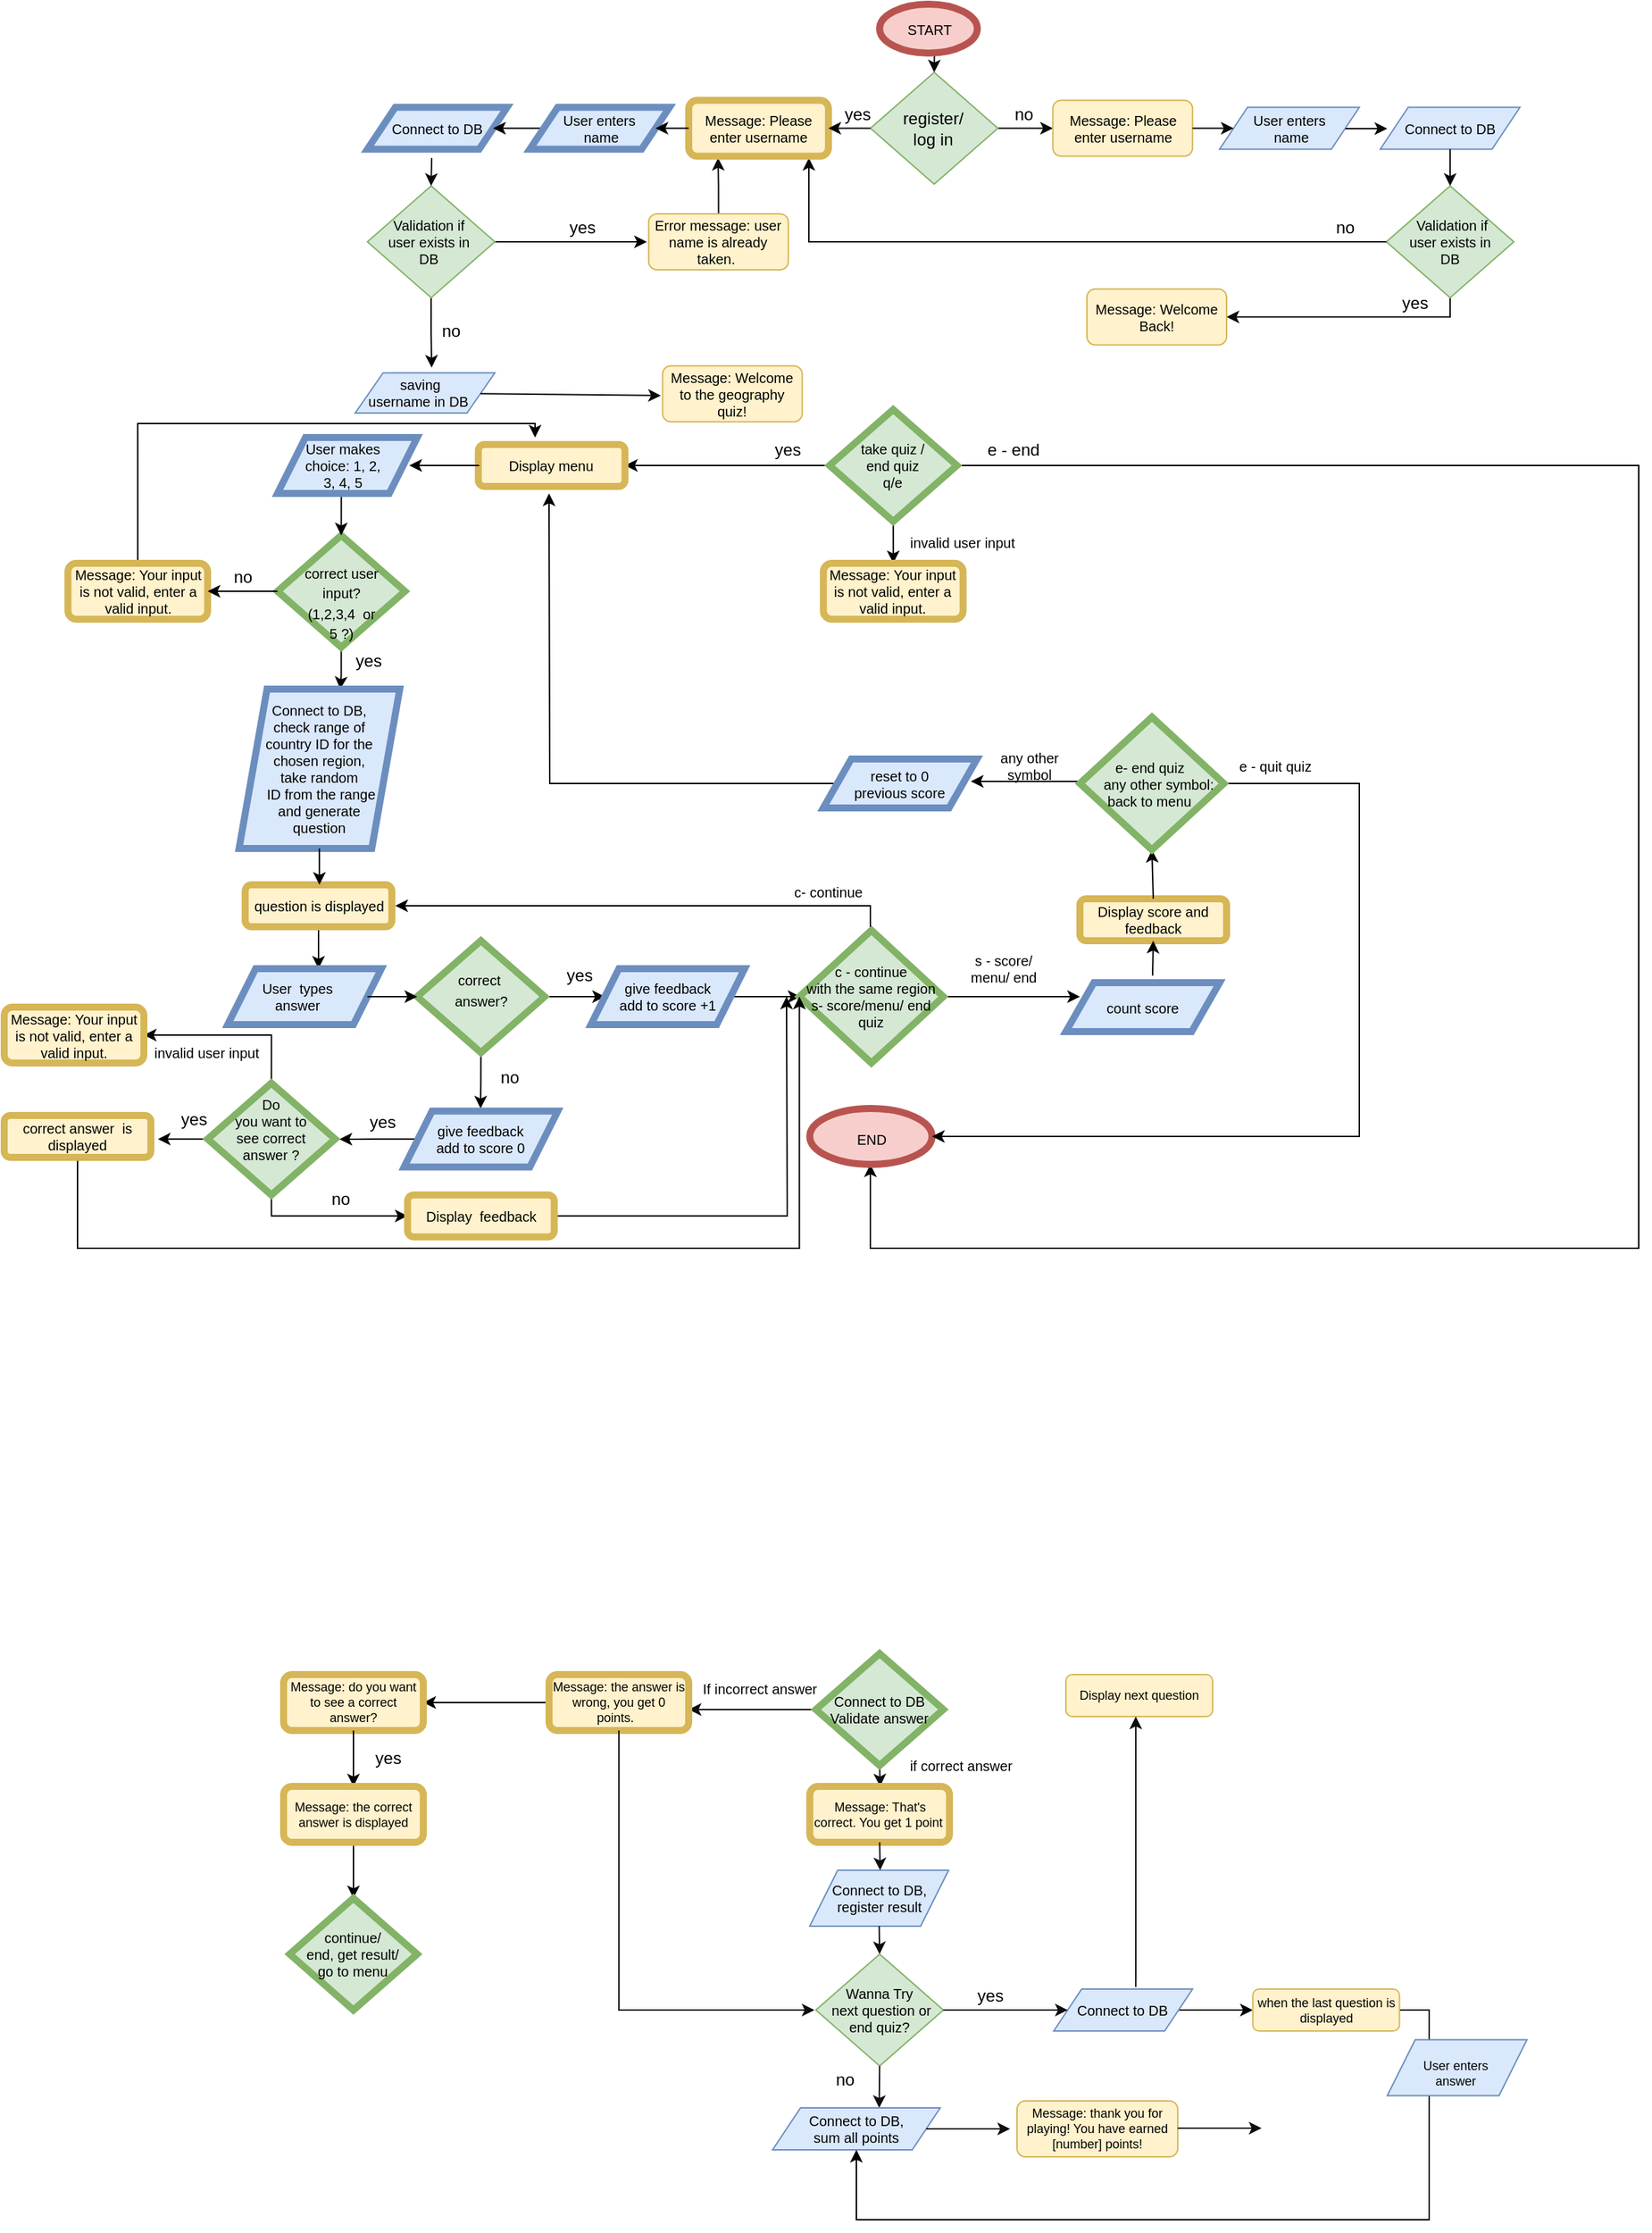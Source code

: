 <mxfile version="20.8.13" type="browser"><diagram id="C5RBs43oDa-KdzZeNtuy" name="Page-1"><mxGraphModel dx="2261" dy="2045" grid="1" gridSize="10" guides="1" tooltips="1" connect="1" arrows="1" fold="1" page="1" pageScale="1" pageWidth="827" pageHeight="1169" math="0" shadow="0"><root><mxCell id="WIyWlLk6GJQsqaUBKTNV-0"/><mxCell id="WIyWlLk6GJQsqaUBKTNV-1" parent="WIyWlLk6GJQsqaUBKTNV-0"/><mxCell id="kd9xveo_OKF-QdGi-Tsf-11" value="yes" style="text;html=1;strokeColor=none;fillColor=none;align=center;verticalAlign=middle;whiteSpace=wrap;rounded=0;" parent="WIyWlLk6GJQsqaUBKTNV-1" vertex="1"><mxGeometry x="236.32" y="-1061.25" width="50" height="20" as="geometry"/></mxCell><mxCell id="kd9xveo_OKF-QdGi-Tsf-14" value="no" style="text;html=1;strokeColor=none;fillColor=none;align=center;verticalAlign=middle;whiteSpace=wrap;rounded=0;" parent="WIyWlLk6GJQsqaUBKTNV-1" vertex="1"><mxGeometry x="355" y="-1061.25" width="50" height="20" as="geometry"/></mxCell><mxCell id="fxoOPURlTpedvGgsESLN-53" style="edgeStyle=orthogonalEdgeStyle;rounded=0;orthogonalLoop=1;jettySize=auto;html=1;exitX=0.5;exitY=1;exitDx=0;exitDy=0;entryX=1;entryY=0.5;entryDx=0;entryDy=0;strokeColor=#0a0a0a;" parent="WIyWlLk6GJQsqaUBKTNV-1" source="kd9xveo_OKF-QdGi-Tsf-29" target="kd9xveo_OKF-QdGi-Tsf-104" edge="1"><mxGeometry relative="1" as="geometry"><Array as="points"><mxPoint x="685" y="-906"/></Array></mxGeometry></mxCell><mxCell id="kd9xveo_OKF-QdGi-Tsf-29" value="" style="rhombus;whiteSpace=wrap;html=1;fontSize=10;fillColor=#d5e8d4;strokeColor=#82b366;" parent="WIyWlLk6GJQsqaUBKTNV-1" vertex="1"><mxGeometry x="639.38" y="-1000" width="91.25" height="80" as="geometry"/></mxCell><mxCell id="fxoOPURlTpedvGgsESLN-57" style="edgeStyle=orthogonalEdgeStyle;rounded=0;orthogonalLoop=1;jettySize=auto;html=1;strokeColor=#0a0a0a;entryX=0.86;entryY=1.031;entryDx=0;entryDy=0;entryPerimeter=0;exitX=0;exitY=0.5;exitDx=0;exitDy=0;" parent="WIyWlLk6GJQsqaUBKTNV-1" source="kd9xveo_OKF-QdGi-Tsf-29" target="fxoOPURlTpedvGgsESLN-6" edge="1"><mxGeometry relative="1" as="geometry"><mxPoint x="240" y="-1020" as="targetPoint"/><mxPoint x="630" y="-960" as="sourcePoint"/></mxGeometry></mxCell><mxCell id="kd9xveo_OKF-QdGi-Tsf-7" value="&amp;nbsp;Validation if user exists in DB" style="text;html=1;strokeColor=none;fillColor=none;align=center;verticalAlign=middle;whiteSpace=wrap;rounded=0;fontSize=10;" parent="WIyWlLk6GJQsqaUBKTNV-1" vertex="1"><mxGeometry x="650" y="-973.75" width="70" height="27.5" as="geometry"/></mxCell><mxCell id="kd9xveo_OKF-QdGi-Tsf-37" value="no" style="text;html=1;strokeColor=none;fillColor=none;align=center;verticalAlign=middle;whiteSpace=wrap;rounded=0;" parent="WIyWlLk6GJQsqaUBKTNV-1" vertex="1"><mxGeometry x="585" y="-980" width="50" height="20" as="geometry"/></mxCell><mxCell id="fxoOPURlTpedvGgsESLN-18" style="edgeStyle=orthogonalEdgeStyle;rounded=0;orthogonalLoop=1;jettySize=auto;html=1;exitX=1;exitY=0.5;exitDx=0;exitDy=0;" parent="WIyWlLk6GJQsqaUBKTNV-1" source="kd9xveo_OKF-QdGi-Tsf-43" edge="1"><mxGeometry relative="1" as="geometry"><mxPoint x="110" y="-960" as="targetPoint"/></mxGeometry></mxCell><mxCell id="fxoOPURlTpedvGgsESLN-25" style="edgeStyle=orthogonalEdgeStyle;rounded=0;orthogonalLoop=1;jettySize=auto;html=1;exitX=0.5;exitY=1;exitDx=0;exitDy=0;" parent="WIyWlLk6GJQsqaUBKTNV-1" source="kd9xveo_OKF-QdGi-Tsf-43" edge="1"><mxGeometry relative="1" as="geometry"><mxPoint x="-44" y="-870" as="targetPoint"/></mxGeometry></mxCell><mxCell id="kd9xveo_OKF-QdGi-Tsf-43" value="" style="rhombus;whiteSpace=wrap;html=1;fontSize=10;fillColor=#d5e8d4;strokeColor=#82b366;" parent="WIyWlLk6GJQsqaUBKTNV-1" vertex="1"><mxGeometry x="-90.01" y="-1000" width="91.25" height="80" as="geometry"/></mxCell><mxCell id="kd9xveo_OKF-QdGi-Tsf-45" value="Validation if user exists in DB" style="text;html=1;strokeColor=none;fillColor=none;align=center;verticalAlign=middle;whiteSpace=wrap;rounded=0;fontSize=10;" parent="WIyWlLk6GJQsqaUBKTNV-1" vertex="1"><mxGeometry x="-80.63" y="-973.75" width="70" height="27.5" as="geometry"/></mxCell><mxCell id="kd9xveo_OKF-QdGi-Tsf-48" value="yes" style="text;html=1;strokeColor=none;fillColor=none;align=center;verticalAlign=middle;whiteSpace=wrap;rounded=0;" parent="WIyWlLk6GJQsqaUBKTNV-1" vertex="1"><mxGeometry x="39.37" y="-980" width="50" height="20" as="geometry"/></mxCell><mxCell id="fxoOPURlTpedvGgsESLN-59" style="edgeStyle=orthogonalEdgeStyle;rounded=0;orthogonalLoop=1;jettySize=auto;html=1;exitX=0.5;exitY=0;exitDx=0;exitDy=0;strokeColor=#0a0a0a;" parent="WIyWlLk6GJQsqaUBKTNV-1" source="kd9xveo_OKF-QdGi-Tsf-49" edge="1"><mxGeometry relative="1" as="geometry"><mxPoint x="161" y="-1020" as="targetPoint"/></mxGeometry></mxCell><mxCell id="kd9xveo_OKF-QdGi-Tsf-49" value="&lt;font style=&quot;font-size: 10px;&quot;&gt;Error message: user name is already taken.&amp;nbsp;&lt;/font&gt;" style="rounded=1;whiteSpace=wrap;html=1;fontSize=9;fillColor=#fff2cc;strokeColor=#d6b656;" parent="WIyWlLk6GJQsqaUBKTNV-1" vertex="1"><mxGeometry x="111.32" y="-980" width="100" height="40" as="geometry"/></mxCell><mxCell id="kd9xveo_OKF-QdGi-Tsf-51" value="no" style="text;html=1;strokeColor=none;fillColor=none;align=center;verticalAlign=middle;whiteSpace=wrap;rounded=0;" parent="WIyWlLk6GJQsqaUBKTNV-1" vertex="1"><mxGeometry x="-55" y="-906.25" width="50" height="20" as="geometry"/></mxCell><mxCell id="kd9xveo_OKF-QdGi-Tsf-54" value="" style="shape=parallelogram;perimeter=parallelogramPerimeter;whiteSpace=wrap;html=1;fixedSize=1;fontSize=10;fillColor=#dae8fc;strokeColor=#6c8ebf;" parent="WIyWlLk6GJQsqaUBKTNV-1" vertex="1"><mxGeometry x="-98.76" y="-866.25" width="100" height="28.75" as="geometry"/></mxCell><mxCell id="kd9xveo_OKF-QdGi-Tsf-55" value="&amp;nbsp;saving &lt;br&gt;username in DB" style="text;html=1;strokeColor=none;fillColor=none;align=center;verticalAlign=middle;whiteSpace=wrap;rounded=0;fontSize=10;" parent="WIyWlLk6GJQsqaUBKTNV-1" vertex="1"><mxGeometry x="-95.63" y="-866.25" width="85" height="27.5" as="geometry"/></mxCell><mxCell id="kd9xveo_OKF-QdGi-Tsf-61" value="" style="endArrow=classic;html=1;rounded=0;fontSize=9;strokeColor=#0a0a0a;" parent="WIyWlLk6GJQsqaUBKTNV-1" source="kd9xveo_OKF-QdGi-Tsf-54" edge="1"><mxGeometry width="50" height="50" relative="1" as="geometry"><mxPoint x="390" y="-660" as="sourcePoint"/><mxPoint x="120" y="-850" as="targetPoint"/></mxGeometry></mxCell><mxCell id="kd9xveo_OKF-QdGi-Tsf-62" value="&lt;font style=&quot;font-size: 10px;&quot;&gt;Message: Welcome to the geography quiz!&lt;/font&gt;" style="rounded=1;whiteSpace=wrap;html=1;fontSize=9;fillColor=#fff2cc;strokeColor=#d6b656;" parent="WIyWlLk6GJQsqaUBKTNV-1" vertex="1"><mxGeometry x="121.25" y="-871.25" width="100" height="40" as="geometry"/></mxCell><mxCell id="8DUjtwTUihUPoWshtQOC-22" style="edgeStyle=orthogonalEdgeStyle;rounded=0;orthogonalLoop=1;jettySize=auto;html=1;exitX=1;exitY=0.5;exitDx=0;exitDy=0;fontSize=10;entryX=0.488;entryY=1;entryDx=0;entryDy=0;entryPerimeter=0;" parent="WIyWlLk6GJQsqaUBKTNV-1" source="kd9xveo_OKF-QdGi-Tsf-66" target="kd9xveo_OKF-QdGi-Tsf-127" edge="1"><mxGeometry relative="1" as="geometry"><mxPoint x="270" y="-290" as="targetPoint"/><Array as="points"><mxPoint x="820" y="-800"/><mxPoint x="820" y="-240"/><mxPoint x="270" y="-240"/></Array></mxGeometry></mxCell><mxCell id="8DUjtwTUihUPoWshtQOC-23" style="edgeStyle=orthogonalEdgeStyle;rounded=0;orthogonalLoop=1;jettySize=auto;html=1;exitX=0;exitY=0.5;exitDx=0;exitDy=0;entryX=1;entryY=0.5;entryDx=0;entryDy=0;fontSize=10;" parent="WIyWlLk6GJQsqaUBKTNV-1" source="kd9xveo_OKF-QdGi-Tsf-66" target="kd9xveo_OKF-QdGi-Tsf-188" edge="1"><mxGeometry relative="1" as="geometry"/></mxCell><mxCell id="8DUjtwTUihUPoWshtQOC-24" style="edgeStyle=orthogonalEdgeStyle;rounded=0;orthogonalLoop=1;jettySize=auto;html=1;exitX=0.5;exitY=1;exitDx=0;exitDy=0;fontSize=10;" parent="WIyWlLk6GJQsqaUBKTNV-1" source="kd9xveo_OKF-QdGi-Tsf-66" target="8DUjtwTUihUPoWshtQOC-18" edge="1"><mxGeometry relative="1" as="geometry"/></mxCell><mxCell id="kd9xveo_OKF-QdGi-Tsf-66" value="" style="rhombus;whiteSpace=wrap;html=1;fontSize=10;fillColor=#d5e8d4;strokeColor=#82b366;strokeWidth=5;" parent="WIyWlLk6GJQsqaUBKTNV-1" vertex="1"><mxGeometry x="240.74" y="-840" width="91.25" height="80" as="geometry"/></mxCell><mxCell id="kd9xveo_OKF-QdGi-Tsf-67" value="&lt;font style=&quot;font-size: 10px;&quot;&gt;take quiz / end quiz&lt;br&gt;q/e&lt;/font&gt;" style="text;html=1;strokeColor=none;fillColor=none;align=center;verticalAlign=middle;whiteSpace=wrap;rounded=0;fontSize=9;" parent="WIyWlLk6GJQsqaUBKTNV-1" vertex="1"><mxGeometry x="256.36" y="-815" width="60" height="30" as="geometry"/></mxCell><mxCell id="8DUjtwTUihUPoWshtQOC-1" style="edgeStyle=orthogonalEdgeStyle;rounded=0;orthogonalLoop=1;jettySize=auto;html=1;exitX=0.5;exitY=0;exitDx=0;exitDy=0;" parent="WIyWlLk6GJQsqaUBKTNV-1" source="kd9xveo_OKF-QdGi-Tsf-91" edge="1"><mxGeometry relative="1" as="geometry"><mxPoint x="30" y="-820" as="targetPoint"/><Array as="points"><mxPoint x="-254" y="-830"/><mxPoint x="30" y="-830"/></Array></mxGeometry></mxCell><mxCell id="kd9xveo_OKF-QdGi-Tsf-91" value="&lt;font style=&quot;font-size: 10px;&quot;&gt;Message: Your input is not valid, enter a valid input.&lt;/font&gt;" style="rounded=1;whiteSpace=wrap;html=1;fontSize=9;fillColor=#fff2cc;strokeColor=#d6b656;strokeWidth=5;" parent="WIyWlLk6GJQsqaUBKTNV-1" vertex="1"><mxGeometry x="-304.37" y="-730" width="100" height="40" as="geometry"/></mxCell><mxCell id="7RByANX2ifSflpTr80m0-23" style="edgeStyle=orthogonalEdgeStyle;rounded=0;orthogonalLoop=1;jettySize=auto;html=1;entryX=0.63;entryY=0;entryDx=0;entryDy=0;entryPerimeter=0;fontSize=10;" parent="WIyWlLk6GJQsqaUBKTNV-1" source="kd9xveo_OKF-QdGi-Tsf-93" target="kd9xveo_OKF-QdGi-Tsf-101" edge="1"><mxGeometry relative="1" as="geometry"/></mxCell><mxCell id="kd9xveo_OKF-QdGi-Tsf-93" value="" style="rhombus;whiteSpace=wrap;html=1;fontSize=10;fillColor=#d5e8d4;strokeColor=#82b366;strokeWidth=5;" parent="WIyWlLk6GJQsqaUBKTNV-1" vertex="1"><mxGeometry x="-154.37" y="-750" width="91.25" height="80" as="geometry"/></mxCell><mxCell id="kd9xveo_OKF-QdGi-Tsf-96" value="&lt;span style=&quot;font-size: 12px;&quot;&gt;e - end&lt;/span&gt;" style="text;html=1;strokeColor=none;fillColor=none;align=center;verticalAlign=middle;whiteSpace=wrap;rounded=0;fontSize=9;" parent="WIyWlLk6GJQsqaUBKTNV-1" vertex="1"><mxGeometry x="343.2" y="-821.25" width="58.68" height="21.25" as="geometry"/></mxCell><mxCell id="kd9xveo_OKF-QdGi-Tsf-104" value="&lt;font style=&quot;font-size: 10px;&quot;&gt;Message: Welcome Back!&lt;/font&gt;" style="rounded=1;whiteSpace=wrap;html=1;fontSize=9;fillColor=#fff2cc;strokeColor=#d6b656;" parent="WIyWlLk6GJQsqaUBKTNV-1" vertex="1"><mxGeometry x="425" y="-926.25" width="100" height="40" as="geometry"/></mxCell><mxCell id="kd9xveo_OKF-QdGi-Tsf-107" value="" style="endArrow=classic;html=1;rounded=0;strokeColor=#0f0f10;fontSize=9;exitX=0.5;exitY=1;exitDx=0;exitDy=0;" parent="WIyWlLk6GJQsqaUBKTNV-1" source="kd9xveo_OKF-QdGi-Tsf-106" edge="1"><mxGeometry width="50" height="50" relative="1" as="geometry"><mxPoint x="280" y="111" as="sourcePoint"/><mxPoint x="277" y="145" as="targetPoint"/></mxGeometry></mxCell><mxCell id="kd9xveo_OKF-QdGi-Tsf-108" value="" style="endArrow=classic;html=1;rounded=0;strokeColor=#0f0f10;fontSize=9;exitX=0;exitY=0.5;exitDx=0;exitDy=0;entryX=1;entryY=0.625;entryDx=0;entryDy=0;entryPerimeter=0;" parent="WIyWlLk6GJQsqaUBKTNV-1" source="kd9xveo_OKF-QdGi-Tsf-106" target="kd9xveo_OKF-QdGi-Tsf-113" edge="1"><mxGeometry width="50" height="50" relative="1" as="geometry"><mxPoint x="410" y="245" as="sourcePoint"/><mxPoint x="140" y="85" as="targetPoint"/></mxGeometry></mxCell><mxCell id="kd9xveo_OKF-QdGi-Tsf-110" value="&lt;font style=&quot;font-size: 10px;&quot;&gt;if correct answer&lt;/font&gt;" style="text;html=1;strokeColor=none;fillColor=none;align=center;verticalAlign=middle;whiteSpace=wrap;rounded=0;fontSize=9;" parent="WIyWlLk6GJQsqaUBKTNV-1" vertex="1"><mxGeometry x="290" y="115" width="90" height="30" as="geometry"/></mxCell><mxCell id="BM1ZRcMKj3QaYpeLw4q7-0" style="edgeStyle=orthogonalEdgeStyle;rounded=0;orthogonalLoop=1;jettySize=auto;html=1;" parent="WIyWlLk6GJQsqaUBKTNV-1" source="kd9xveo_OKF-QdGi-Tsf-113" edge="1"><mxGeometry relative="1" as="geometry"><mxPoint x="-50" y="85" as="targetPoint"/></mxGeometry></mxCell><mxCell id="kd9xveo_OKF-QdGi-Tsf-113" value="Message: the answer is wrong, you get 0 points.&amp;nbsp;&amp;nbsp;" style="rounded=1;whiteSpace=wrap;html=1;fontSize=9;fillColor=#fff2cc;strokeColor=#d6b656;strokeWidth=5;" parent="WIyWlLk6GJQsqaUBKTNV-1" vertex="1"><mxGeometry x="40" y="65" width="100" height="40" as="geometry"/></mxCell><mxCell id="kd9xveo_OKF-QdGi-Tsf-119" value="&lt;font style=&quot;font-size: 10px;&quot;&gt;If incorrect answer&lt;/font&gt;" style="text;html=1;strokeColor=none;fillColor=none;align=center;verticalAlign=middle;whiteSpace=wrap;rounded=0;fontSize=9;" parent="WIyWlLk6GJQsqaUBKTNV-1" vertex="1"><mxGeometry x="146.25" y="60" width="90" height="30" as="geometry"/></mxCell><mxCell id="kd9xveo_OKF-QdGi-Tsf-121" value="Wanna Try&lt;br&gt;&amp;nbsp;next question or end quiz?" style="rhombus;whiteSpace=wrap;html=1;fontSize=10;fillColor=#d5e8d4;strokeColor=#82b366;" parent="WIyWlLk6GJQsqaUBKTNV-1" vertex="1"><mxGeometry x="231.01" y="265" width="91.25" height="80" as="geometry"/></mxCell><mxCell id="kd9xveo_OKF-QdGi-Tsf-122" value="" style="endArrow=classic;html=1;rounded=0;strokeColor=#0f0f10;fontSize=9;exitX=0.5;exitY=1;exitDx=0;exitDy=0;" parent="WIyWlLk6GJQsqaUBKTNV-1" source="kd9xveo_OKF-QdGi-Tsf-113" edge="1"><mxGeometry width="50" height="50" relative="1" as="geometry"><mxPoint x="410" y="35" as="sourcePoint"/><mxPoint x="230" y="305" as="targetPoint"/><Array as="points"><mxPoint x="90" y="305"/></Array></mxGeometry></mxCell><mxCell id="kd9xveo_OKF-QdGi-Tsf-123" value="" style="ellipse;whiteSpace=wrap;html=1;fillColor=#f8cecc;strokeColor=#b85450;strokeWidth=5;" parent="WIyWlLk6GJQsqaUBKTNV-1" vertex="1"><mxGeometry x="226.63" y="-340" width="87.5" height="40" as="geometry"/></mxCell><mxCell id="kd9xveo_OKF-QdGi-Tsf-127" value="END" style="text;html=1;strokeColor=none;fillColor=none;align=center;verticalAlign=middle;whiteSpace=wrap;rounded=0;fontSize=10;" parent="WIyWlLk6GJQsqaUBKTNV-1" vertex="1"><mxGeometry x="240.74" y="-336.25" width="60" height="36.25" as="geometry"/></mxCell><mxCell id="kd9xveo_OKF-QdGi-Tsf-129" value="&lt;font style=&quot;font-size: 12px;&quot;&gt;yes&lt;/font&gt;" style="text;html=1;strokeColor=none;fillColor=none;align=center;verticalAlign=middle;whiteSpace=wrap;rounded=0;fontSize=9;" parent="WIyWlLk6GJQsqaUBKTNV-1" vertex="1"><mxGeometry x="331.32" y="290" width="50" height="10" as="geometry"/></mxCell><mxCell id="kd9xveo_OKF-QdGi-Tsf-147" value="Message: That's correct. You get 1 point&amp;nbsp;" style="rounded=1;whiteSpace=wrap;html=1;fontSize=9;fillColor=#fff2cc;strokeColor=#d6b656;strokeWidth=5;" parent="WIyWlLk6GJQsqaUBKTNV-1" vertex="1"><mxGeometry x="226.64" y="145" width="100" height="40" as="geometry"/></mxCell><mxCell id="kd9xveo_OKF-QdGi-Tsf-150" value="Connect to DB, register result" style="shape=parallelogram;perimeter=parallelogramPerimeter;whiteSpace=wrap;html=1;fixedSize=1;fontSize=10;fillColor=#dae8fc;strokeColor=#6c8ebf;" parent="WIyWlLk6GJQsqaUBKTNV-1" vertex="1"><mxGeometry x="226.63" y="205" width="99.37" height="40" as="geometry"/></mxCell><mxCell id="kd9xveo_OKF-QdGi-Tsf-106" value="Connect to DB&lt;br&gt;Validate answer" style="rhombus;whiteSpace=wrap;html=1;fontSize=10;fillColor=#d5e8d4;strokeColor=#82b366;strokeWidth=5;" parent="WIyWlLk6GJQsqaUBKTNV-1" vertex="1"><mxGeometry x="231.01" y="50" width="91.25" height="80" as="geometry"/></mxCell><mxCell id="7RByANX2ifSflpTr80m0-60" style="edgeStyle=orthogonalEdgeStyle;rounded=0;orthogonalLoop=1;jettySize=auto;html=1;exitX=0.5;exitY=1;exitDx=0;exitDy=0;entryX=0.5;entryY=0;entryDx=0;entryDy=0;fontSize=10;" parent="WIyWlLk6GJQsqaUBKTNV-1" source="kd9xveo_OKF-QdGi-Tsf-164" target="kd9xveo_OKF-QdGi-Tsf-93" edge="1"><mxGeometry relative="1" as="geometry"/></mxCell><mxCell id="kd9xveo_OKF-QdGi-Tsf-164" value="" style="shape=parallelogram;perimeter=parallelogramPerimeter;whiteSpace=wrap;html=1;fixedSize=1;fontSize=10;fillColor=#dae8fc;strokeColor=#6c8ebf;strokeWidth=5;" parent="WIyWlLk6GJQsqaUBKTNV-1" vertex="1"><mxGeometry x="-154.37" y="-820" width="100" height="40" as="geometry"/></mxCell><mxCell id="kd9xveo_OKF-QdGi-Tsf-165" value="&lt;font style=&quot;font-size: 10px;&quot;&gt;User makes choice: 1, 2, 3, 4, 5&lt;/font&gt;" style="text;html=1;strokeColor=none;fillColor=none;align=center;verticalAlign=middle;whiteSpace=wrap;rounded=0;fontSize=9;" parent="WIyWlLk6GJQsqaUBKTNV-1" vertex="1"><mxGeometry x="-140" y="-815" width="65" height="30" as="geometry"/></mxCell><mxCell id="kd9xveo_OKF-QdGi-Tsf-179" value="" style="endArrow=classic;html=1;rounded=0;strokeColor=#0f0f10;fontSize=9;exitX=0.5;exitY=1;exitDx=0;exitDy=0;" parent="WIyWlLk6GJQsqaUBKTNV-1" source="kd9xveo_OKF-QdGi-Tsf-147" edge="1"><mxGeometry width="50" height="50" relative="1" as="geometry"><mxPoint x="286.635" y="140" as="sourcePoint"/><mxPoint x="277" y="205" as="targetPoint"/></mxGeometry></mxCell><mxCell id="kd9xveo_OKF-QdGi-Tsf-180" value="" style="endArrow=classic;html=1;rounded=0;strokeColor=#0f0f10;fontSize=9;exitX=0.5;exitY=1;exitDx=0;exitDy=0;entryX=0.5;entryY=0;entryDx=0;entryDy=0;" parent="WIyWlLk6GJQsqaUBKTNV-1" source="kd9xveo_OKF-QdGi-Tsf-150" target="kd9xveo_OKF-QdGi-Tsf-121" edge="1"><mxGeometry width="50" height="50" relative="1" as="geometry"><mxPoint x="286.64" y="195" as="sourcePoint"/><mxPoint x="287" y="215" as="targetPoint"/></mxGeometry></mxCell><mxCell id="kd9xveo_OKF-QdGi-Tsf-183" value="" style="endArrow=classic;html=1;rounded=0;strokeColor=#0f0f10;fontSize=9;exitX=0.5;exitY=1;exitDx=0;exitDy=0;entryX=0.25;entryY=1;entryDx=0;entryDy=0;" parent="WIyWlLk6GJQsqaUBKTNV-1" source="kd9xveo_OKF-QdGi-Tsf-121" edge="1"><mxGeometry width="50" height="50" relative="1" as="geometry"><mxPoint x="410" y="195" as="sourcePoint"/><mxPoint x="276.32" y="375" as="targetPoint"/></mxGeometry></mxCell><mxCell id="kd9xveo_OKF-QdGi-Tsf-188" value="&lt;font style=&quot;font-size: 10px;&quot;&gt;Display menu&lt;/font&gt;" style="rounded=1;whiteSpace=wrap;html=1;fontSize=9;fillColor=#fff2cc;strokeColor=#d6b656;strokeWidth=5;" parent="WIyWlLk6GJQsqaUBKTNV-1" vertex="1"><mxGeometry x="-10.63" y="-815" width="105" height="30" as="geometry"/></mxCell><mxCell id="xyxl8-81DQB7hcYEU3vK-1" value="" style="edgeStyle=orthogonalEdgeStyle;rounded=0;orthogonalLoop=1;jettySize=auto;html=1;" parent="WIyWlLk6GJQsqaUBKTNV-1" source="kd9xveo_OKF-QdGi-Tsf-202" target="xyxl8-81DQB7hcYEU3vK-0" edge="1"><mxGeometry relative="1" as="geometry"/></mxCell><mxCell id="kd9xveo_OKF-QdGi-Tsf-202" value="Connect to DB" style="shape=parallelogram;perimeter=parallelogramPerimeter;whiteSpace=wrap;html=1;fixedSize=1;fontSize=10;fillColor=#dae8fc;strokeColor=#6c8ebf;" parent="WIyWlLk6GJQsqaUBKTNV-1" vertex="1"><mxGeometry x="401.26" y="290" width="99.37" height="30" as="geometry"/></mxCell><mxCell id="kd9xveo_OKF-QdGi-Tsf-205" value="" style="endArrow=classic;html=1;rounded=0;strokeColor=#0f0f10;fontSize=9;exitX=1;exitY=0.5;exitDx=0;exitDy=0;entryX=0;entryY=0.5;entryDx=0;entryDy=0;" parent="WIyWlLk6GJQsqaUBKTNV-1" source="kd9xveo_OKF-QdGi-Tsf-121" target="kd9xveo_OKF-QdGi-Tsf-202" edge="1"><mxGeometry width="50" height="50" relative="1" as="geometry"><mxPoint x="420" y="25" as="sourcePoint"/><mxPoint x="400" y="305" as="targetPoint"/></mxGeometry></mxCell><mxCell id="kd9xveo_OKF-QdGi-Tsf-208" value="Display next question" style="rounded=1;whiteSpace=wrap;html=1;fontSize=9;fillColor=#fff2cc;strokeColor=#d6b656;" parent="WIyWlLk6GJQsqaUBKTNV-1" vertex="1"><mxGeometry x="410" y="65" width="105" height="30" as="geometry"/></mxCell><mxCell id="kd9xveo_OKF-QdGi-Tsf-209" value="" style="endArrow=classic;html=1;rounded=0;strokeColor=#0f0f10;fontSize=9;exitX=0.591;exitY=-0.05;exitDx=0;exitDy=0;exitPerimeter=0;" parent="WIyWlLk6GJQsqaUBKTNV-1" source="kd9xveo_OKF-QdGi-Tsf-202" edge="1"><mxGeometry width="50" height="50" relative="1" as="geometry"><mxPoint x="460" y="275" as="sourcePoint"/><mxPoint x="460" y="95" as="targetPoint"/></mxGeometry></mxCell><mxCell id="kd9xveo_OKF-QdGi-Tsf-217" value="Message: thank you for playing! You have earned [number] points!" style="rounded=1;whiteSpace=wrap;html=1;fontSize=9;fillColor=#fff2cc;strokeColor=#d6b656;" parent="WIyWlLk6GJQsqaUBKTNV-1" vertex="1"><mxGeometry x="375" y="370" width="115" height="40" as="geometry"/></mxCell><mxCell id="kd9xveo_OKF-QdGi-Tsf-219" value="Connect to DB,&lt;br&gt;sum all points" style="shape=parallelogram;perimeter=parallelogramPerimeter;whiteSpace=wrap;html=1;fixedSize=1;fontSize=10;fillColor=#dae8fc;strokeColor=#6c8ebf;" parent="WIyWlLk6GJQsqaUBKTNV-1" vertex="1"><mxGeometry x="200" y="375" width="120" height="30" as="geometry"/></mxCell><mxCell id="kd9xveo_OKF-QdGi-Tsf-220" value="" style="endArrow=classic;html=1;rounded=0;strokeColor=#0f0f10;fontSize=9;exitX=1;exitY=0.5;exitDx=0;exitDy=0;" parent="WIyWlLk6GJQsqaUBKTNV-1" source="kd9xveo_OKF-QdGi-Tsf-219" edge="1"><mxGeometry width="50" height="50" relative="1" as="geometry"><mxPoint x="420" y="305" as="sourcePoint"/><mxPoint x="370" y="390" as="targetPoint"/></mxGeometry></mxCell><mxCell id="kd9xveo_OKF-QdGi-Tsf-222" value="" style="endArrow=classic;html=1;rounded=0;strokeColor=#0f0f10;fontSize=9;" parent="WIyWlLk6GJQsqaUBKTNV-1" edge="1"><mxGeometry width="50" height="50" relative="1" as="geometry"><mxPoint x="490" y="389.5" as="sourcePoint"/><mxPoint x="550" y="389.5" as="targetPoint"/></mxGeometry></mxCell><mxCell id="fxoOPURlTpedvGgsESLN-5" value="Connect to DB" style="shape=parallelogram;perimeter=parallelogramPerimeter;whiteSpace=wrap;html=1;fixedSize=1;fontSize=10;fillColor=#dae8fc;strokeColor=#6c8ebf;strokeWidth=5;" parent="WIyWlLk6GJQsqaUBKTNV-1" vertex="1"><mxGeometry x="-90.01" y="-1056.25" width="100" height="30" as="geometry"/></mxCell><mxCell id="fxoOPURlTpedvGgsESLN-6" value="&lt;font style=&quot;font-size: 10px;&quot;&gt;Message: Please enter username&lt;/font&gt;" style="rounded=1;whiteSpace=wrap;html=1;fontSize=9;fillColor=#fff2cc;strokeColor=#d6b656;strokeWidth=5;" parent="WIyWlLk6GJQsqaUBKTNV-1" vertex="1"><mxGeometry x="140" y="-1061.25" width="100" height="40" as="geometry"/></mxCell><mxCell id="fxoOPURlTpedvGgsESLN-10" value="" style="endArrow=classic;html=1;rounded=0;entryX=1;entryY=0.5;entryDx=0;entryDy=0;" parent="WIyWlLk6GJQsqaUBKTNV-1" source="fxoOPURlTpedvGgsESLN-12" target="fxoOPURlTpedvGgsESLN-5" edge="1"><mxGeometry width="50" height="50" relative="1" as="geometry"><mxPoint x="540" y="-660" as="sourcePoint"/><mxPoint y="-1020" as="targetPoint"/></mxGeometry></mxCell><mxCell id="fxoOPURlTpedvGgsESLN-12" value="User enters&lt;br&gt;&amp;nbsp;name" style="shape=parallelogram;perimeter=parallelogramPerimeter;whiteSpace=wrap;html=1;fixedSize=1;fontSize=10;fillColor=#dae8fc;strokeColor=#6c8ebf;strokeWidth=5;" parent="WIyWlLk6GJQsqaUBKTNV-1" vertex="1"><mxGeometry x="26.25" y="-1056.25" width="100" height="30" as="geometry"/></mxCell><mxCell id="fxoOPURlTpedvGgsESLN-14" value="" style="endArrow=classic;html=1;rounded=0;exitX=0;exitY=0.5;exitDx=0;exitDy=0;" parent="WIyWlLk6GJQsqaUBKTNV-1" source="fxoOPURlTpedvGgsESLN-6" target="fxoOPURlTpedvGgsESLN-12" edge="1"><mxGeometry width="50" height="50" relative="1" as="geometry"><mxPoint x="540" y="-670" as="sourcePoint"/><mxPoint x="590" y="-720" as="targetPoint"/></mxGeometry></mxCell><mxCell id="fxoOPURlTpedvGgsESLN-29" value="" style="endArrow=classic;html=1;rounded=0;strokeColor=#0d0c0c;entryX=0.5;entryY=0;entryDx=0;entryDy=0;" parent="WIyWlLk6GJQsqaUBKTNV-1" target="kd9xveo_OKF-QdGi-Tsf-43" edge="1"><mxGeometry width="50" height="50" relative="1" as="geometry"><mxPoint x="-44" y="-1020" as="sourcePoint"/><mxPoint x="500" y="-730" as="targetPoint"/></mxGeometry></mxCell><mxCell id="fxoOPURlTpedvGgsESLN-44" style="edgeStyle=orthogonalEdgeStyle;rounded=0;orthogonalLoop=1;jettySize=auto;html=1;exitX=1;exitY=0.5;exitDx=0;exitDy=0;entryX=0;entryY=0.5;entryDx=0;entryDy=0;strokeColor=#0a0a0a;" parent="WIyWlLk6GJQsqaUBKTNV-1" source="fxoOPURlTpedvGgsESLN-37" target="fxoOPURlTpedvGgsESLN-31" edge="1"><mxGeometry relative="1" as="geometry"/></mxCell><mxCell id="fxoOPURlTpedvGgsESLN-37" value="" style="rhombus;whiteSpace=wrap;html=1;fontSize=10;fillColor=#d5e8d4;strokeColor=#82b366;" parent="WIyWlLk6GJQsqaUBKTNV-1" vertex="1"><mxGeometry x="270.07" y="-1081.25" width="91.25" height="80" as="geometry"/></mxCell><mxCell id="fxoOPURlTpedvGgsESLN-40" value="" style="endArrow=classic;html=1;rounded=0;strokeColor=#0a0a0a;exitX=0;exitY=0.5;exitDx=0;exitDy=0;entryX=1;entryY=0.5;entryDx=0;entryDy=0;" parent="WIyWlLk6GJQsqaUBKTNV-1" source="fxoOPURlTpedvGgsESLN-37" target="fxoOPURlTpedvGgsESLN-6" edge="1"><mxGeometry width="50" height="50" relative="1" as="geometry"><mxPoint x="450" y="-680" as="sourcePoint"/><mxPoint x="500" y="-730" as="targetPoint"/></mxGeometry></mxCell><mxCell id="fxoOPURlTpedvGgsESLN-31" value="&lt;font style=&quot;font-size: 10px;&quot;&gt;Message: Please enter username&lt;/font&gt;" style="rounded=1;whiteSpace=wrap;html=1;fontSize=9;fillColor=#fff2cc;strokeColor=#d6b656;" parent="WIyWlLk6GJQsqaUBKTNV-1" vertex="1"><mxGeometry x="400.63" y="-1061.25" width="100" height="40" as="geometry"/></mxCell><mxCell id="fxoOPURlTpedvGgsESLN-45" value="User enters&lt;br&gt;&amp;nbsp;name" style="shape=parallelogram;perimeter=parallelogramPerimeter;whiteSpace=wrap;html=1;fixedSize=1;fontSize=10;fillColor=#dae8fc;strokeColor=#6c8ebf;" parent="WIyWlLk6GJQsqaUBKTNV-1" vertex="1"><mxGeometry x="520" y="-1056.25" width="100" height="30" as="geometry"/></mxCell><mxCell id="fxoOPURlTpedvGgsESLN-46" value="Connect to DB" style="shape=parallelogram;perimeter=parallelogramPerimeter;whiteSpace=wrap;html=1;fixedSize=1;fontSize=10;fillColor=#dae8fc;strokeColor=#6c8ebf;" parent="WIyWlLk6GJQsqaUBKTNV-1" vertex="1"><mxGeometry x="635" y="-1056.25" width="100" height="30" as="geometry"/></mxCell><mxCell id="fxoOPURlTpedvGgsESLN-47" value="" style="endArrow=classic;html=1;rounded=0;strokeColor=#0a0a0a;exitX=1;exitY=0.5;exitDx=0;exitDy=0;" parent="WIyWlLk6GJQsqaUBKTNV-1" source="fxoOPURlTpedvGgsESLN-31" target="fxoOPURlTpedvGgsESLN-45" edge="1"><mxGeometry width="50" height="50" relative="1" as="geometry"><mxPoint x="450" y="-880" as="sourcePoint"/><mxPoint x="500" y="-930" as="targetPoint"/><Array as="points"/></mxGeometry></mxCell><mxCell id="fxoOPURlTpedvGgsESLN-48" value="" style="endArrow=classic;html=1;rounded=0;strokeColor=#0a0a0a;" parent="WIyWlLk6GJQsqaUBKTNV-1" edge="1"><mxGeometry width="50" height="50" relative="1" as="geometry"><mxPoint x="610" y="-1041" as="sourcePoint"/><mxPoint x="640" y="-1041" as="targetPoint"/></mxGeometry></mxCell><mxCell id="fxoOPURlTpedvGgsESLN-50" value="register/ log in" style="text;html=1;strokeColor=none;fillColor=none;align=center;verticalAlign=middle;whiteSpace=wrap;rounded=0;" parent="WIyWlLk6GJQsqaUBKTNV-1" vertex="1"><mxGeometry x="285" y="-1056.25" width="60" height="30" as="geometry"/></mxCell><mxCell id="fxoOPURlTpedvGgsESLN-52" value="" style="endArrow=classic;html=1;rounded=0;strokeColor=#0a0a0a;entryX=0.5;entryY=0;entryDx=0;entryDy=0;exitX=0.5;exitY=1;exitDx=0;exitDy=0;" parent="WIyWlLk6GJQsqaUBKTNV-1" source="fxoOPURlTpedvGgsESLN-46" target="kd9xveo_OKF-QdGi-Tsf-29" edge="1"><mxGeometry width="50" height="50" relative="1" as="geometry"><mxPoint x="685" y="-1020" as="sourcePoint"/><mxPoint x="500" y="-930" as="targetPoint"/></mxGeometry></mxCell><mxCell id="fxoOPURlTpedvGgsESLN-62" value="yes" style="text;html=1;strokeColor=none;fillColor=none;align=center;verticalAlign=middle;whiteSpace=wrap;rounded=0;" parent="WIyWlLk6GJQsqaUBKTNV-1" vertex="1"><mxGeometry x="635" y="-926.25" width="50" height="20" as="geometry"/></mxCell><mxCell id="fxoOPURlTpedvGgsESLN-64" value="yes" style="text;html=1;strokeColor=none;fillColor=none;align=center;verticalAlign=middle;whiteSpace=wrap;rounded=0;" parent="WIyWlLk6GJQsqaUBKTNV-1" vertex="1"><mxGeometry x="-113.74" y="-670" width="50" height="20" as="geometry"/></mxCell><mxCell id="fxoOPURlTpedvGgsESLN-65" value="no" style="text;html=1;strokeColor=none;fillColor=none;align=center;verticalAlign=middle;whiteSpace=wrap;rounded=0;" parent="WIyWlLk6GJQsqaUBKTNV-1" vertex="1"><mxGeometry x="-204.37" y="-730" width="50" height="20" as="geometry"/></mxCell><mxCell id="fxoOPURlTpedvGgsESLN-69" value="" style="edgeStyle=none;orthogonalLoop=1;jettySize=auto;html=1;rounded=0;strokeColor=#0a0a0a;fontSize=10;entryX=0.5;entryY=0;entryDx=0;entryDy=0;" parent="WIyWlLk6GJQsqaUBKTNV-1" target="fxoOPURlTpedvGgsESLN-37" edge="1"><mxGeometry width="100" relative="1" as="geometry"><mxPoint x="316" y="-1110" as="sourcePoint"/><mxPoint x="370" y="-1090" as="targetPoint"/><Array as="points"/></mxGeometry></mxCell><mxCell id="xyxl8-81DQB7hcYEU3vK-2" style="edgeStyle=orthogonalEdgeStyle;rounded=0;orthogonalLoop=1;jettySize=auto;html=1;entryX=0.5;entryY=1;entryDx=0;entryDy=0;" parent="WIyWlLk6GJQsqaUBKTNV-1" source="xyxl8-81DQB7hcYEU3vK-0" target="kd9xveo_OKF-QdGi-Tsf-219" edge="1"><mxGeometry relative="1" as="geometry"><mxPoint x="720" y="465" as="targetPoint"/><Array as="points"><mxPoint x="670" y="305"/><mxPoint x="670" y="455"/><mxPoint x="260" y="455"/></Array></mxGeometry></mxCell><mxCell id="xyxl8-81DQB7hcYEU3vK-0" value="when the last question is displayed" style="rounded=1;whiteSpace=wrap;html=1;fontSize=9;fillColor=#fff2cc;strokeColor=#d6b656;" parent="WIyWlLk6GJQsqaUBKTNV-1" vertex="1"><mxGeometry x="543.75" y="290" width="105" height="30" as="geometry"/></mxCell><mxCell id="xyxl8-81DQB7hcYEU3vK-5" value="no" style="text;html=1;strokeColor=none;fillColor=none;align=center;verticalAlign=middle;whiteSpace=wrap;rounded=0;" parent="WIyWlLk6GJQsqaUBKTNV-1" vertex="1"><mxGeometry x="226.63" y="345" width="50" height="20" as="geometry"/></mxCell><mxCell id="kd9xveo_OKF-QdGi-Tsf-2" value="" style="ellipse;whiteSpace=wrap;html=1;fillColor=#f8cecc;strokeColor=#b85450;strokeWidth=5;" parent="WIyWlLk6GJQsqaUBKTNV-1" vertex="1"><mxGeometry x="276.63" y="-1130" width="69.93" height="35" as="geometry"/></mxCell><mxCell id="kd9xveo_OKF-QdGi-Tsf-3" value="START" style="text;html=1;strokeColor=none;fillColor=none;align=center;verticalAlign=middle;whiteSpace=wrap;rounded=0;fontSize=10;" parent="WIyWlLk6GJQsqaUBKTNV-1" vertex="1"><mxGeometry x="285" y="-1127.5" width="55" height="30" as="geometry"/></mxCell><mxCell id="qJBk15Z_-X3zyG1j7AjR-0" value="" style="shape=parallelogram;perimeter=parallelogramPerimeter;whiteSpace=wrap;html=1;fixedSize=1;fontSize=10;fillColor=#dae8fc;strokeColor=#6c8ebf;" parent="WIyWlLk6GJQsqaUBKTNV-1" vertex="1"><mxGeometry x="640" y="326.25" width="100" height="40" as="geometry"/></mxCell><mxCell id="qJBk15Z_-X3zyG1j7AjR-1" value="User enters answer" style="text;html=1;strokeColor=none;fillColor=none;align=center;verticalAlign=middle;whiteSpace=wrap;rounded=0;fontSize=9;" parent="WIyWlLk6GJQsqaUBKTNV-1" vertex="1"><mxGeometry x="659.38" y="335" width="60" height="30" as="geometry"/></mxCell><mxCell id="BM1ZRcMKj3QaYpeLw4q7-1" value="Message: do you want to see a correct answer?" style="rounded=1;whiteSpace=wrap;html=1;fontSize=9;fillColor=#fff2cc;strokeColor=#d6b656;strokeWidth=5;" parent="WIyWlLk6GJQsqaUBKTNV-1" vertex="1"><mxGeometry x="-150" y="65" width="100" height="40" as="geometry"/></mxCell><mxCell id="BM1ZRcMKj3QaYpeLw4q7-2" value="" style="endArrow=classic;html=1;rounded=0;exitX=0.5;exitY=1;exitDx=0;exitDy=0;" parent="WIyWlLk6GJQsqaUBKTNV-1" source="BM1ZRcMKj3QaYpeLw4q7-1" edge="1"><mxGeometry width="50" height="50" relative="1" as="geometry"><mxPoint x="510" y="145" as="sourcePoint"/><mxPoint x="-100" y="145" as="targetPoint"/></mxGeometry></mxCell><mxCell id="BM1ZRcMKj3QaYpeLw4q7-3" value="&lt;font style=&quot;font-size: 12px;&quot;&gt;yes&lt;/font&gt;" style="text;html=1;strokeColor=none;fillColor=none;align=center;verticalAlign=middle;whiteSpace=wrap;rounded=0;fontSize=9;" parent="WIyWlLk6GJQsqaUBKTNV-1" vertex="1"><mxGeometry x="-100" y="120" width="50" height="10" as="geometry"/></mxCell><mxCell id="BM1ZRcMKj3QaYpeLw4q7-5" style="edgeStyle=orthogonalEdgeStyle;rounded=0;orthogonalLoop=1;jettySize=auto;html=1;" parent="WIyWlLk6GJQsqaUBKTNV-1" source="BM1ZRcMKj3QaYpeLw4q7-4" edge="1"><mxGeometry relative="1" as="geometry"><mxPoint x="-100" y="225" as="targetPoint"/></mxGeometry></mxCell><mxCell id="BM1ZRcMKj3QaYpeLw4q7-4" value="Message: the correct answer is displayed" style="rounded=1;whiteSpace=wrap;html=1;fontSize=9;fillColor=#fff2cc;strokeColor=#d6b656;strokeWidth=5;" parent="WIyWlLk6GJQsqaUBKTNV-1" vertex="1"><mxGeometry x="-150" y="145" width="100" height="40" as="geometry"/></mxCell><mxCell id="BM1ZRcMKj3QaYpeLw4q7-6" value="continue/&lt;br&gt;end, get result/&lt;br&gt;go to menu" style="rhombus;whiteSpace=wrap;html=1;fontSize=10;fillColor=#d5e8d4;strokeColor=#82b366;strokeWidth=5;" parent="WIyWlLk6GJQsqaUBKTNV-1" vertex="1"><mxGeometry x="-145.63" y="225" width="91.25" height="80" as="geometry"/></mxCell><mxCell id="7RByANX2ifSflpTr80m0-27" style="edgeStyle=orthogonalEdgeStyle;rounded=0;orthogonalLoop=1;jettySize=auto;html=1;fontSize=10;" parent="WIyWlLk6GJQsqaUBKTNV-1" source="BM1ZRcMKj3QaYpeLw4q7-11" edge="1"><mxGeometry relative="1" as="geometry"><mxPoint x="-125.0" y="-440" as="targetPoint"/></mxGeometry></mxCell><mxCell id="7RByANX2ifSflpTr80m0-86" style="edgeStyle=orthogonalEdgeStyle;rounded=0;orthogonalLoop=1;jettySize=auto;html=1;exitX=1;exitY=0.25;exitDx=0;exitDy=0;fontSize=10;" parent="WIyWlLk6GJQsqaUBKTNV-1" source="BM1ZRcMKj3QaYpeLw4q7-11" edge="1"><mxGeometry relative="1" as="geometry"><mxPoint x="-70" y="-492" as="targetPoint"/></mxGeometry></mxCell><mxCell id="BM1ZRcMKj3QaYpeLw4q7-11" value="&lt;font style=&quot;font-size: 10px;&quot;&gt;question is displayed&lt;/font&gt;" style="rounded=1;whiteSpace=wrap;html=1;fontSize=9;fillColor=#fff2cc;strokeColor=#d6b656;strokeWidth=5;" parent="WIyWlLk6GJQsqaUBKTNV-1" vertex="1"><mxGeometry x="-177.5" y="-500" width="105" height="30" as="geometry"/></mxCell><mxCell id="BM1ZRcMKj3QaYpeLw4q7-12" value="" style="shape=parallelogram;perimeter=parallelogramPerimeter;whiteSpace=wrap;html=1;fixedSize=1;fontSize=10;fillColor=#dae8fc;strokeColor=#6c8ebf;strokeWidth=5;" parent="WIyWlLk6GJQsqaUBKTNV-1" vertex="1"><mxGeometry x="-190.01" y="-440" width="110.01" height="40" as="geometry"/></mxCell><mxCell id="BM1ZRcMKj3QaYpeLw4q7-13" value="&lt;font style=&quot;font-size: 10px;&quot;&gt;User&amp;nbsp; types answer&lt;/font&gt;" style="text;html=1;strokeColor=none;fillColor=none;align=center;verticalAlign=middle;whiteSpace=wrap;rounded=0;fontSize=9;" parent="WIyWlLk6GJQsqaUBKTNV-1" vertex="1"><mxGeometry x="-170.01" y="-435" width="60" height="30" as="geometry"/></mxCell><mxCell id="kd9xveo_OKF-QdGi-Tsf-101" value="Connect to DB, &lt;br&gt;check range of &lt;br&gt;country ID for the &lt;br&gt;chosen region, &lt;br&gt;take random&lt;br&gt;&amp;nbsp;ID from the range &lt;br&gt;and generate &lt;br&gt;question" style="shape=parallelogram;perimeter=parallelogramPerimeter;whiteSpace=wrap;html=1;fixedSize=1;fontSize=10;fillColor=#dae8fc;strokeColor=#6c8ebf;strokeWidth=5;" parent="WIyWlLk6GJQsqaUBKTNV-1" vertex="1"><mxGeometry x="-181.87" y="-640" width="115" height="114" as="geometry"/></mxCell><mxCell id="7RByANX2ifSflpTr80m0-21" value="" style="endArrow=classic;html=1;rounded=0;" parent="WIyWlLk6GJQsqaUBKTNV-1" edge="1"><mxGeometry width="50" height="50" relative="1" as="geometry"><mxPoint x="-10" y="-800" as="sourcePoint"/><mxPoint x="-60" y="-800" as="targetPoint"/></mxGeometry></mxCell><mxCell id="7RByANX2ifSflpTr80m0-22" value="&lt;font style=&quot;font-size: 10px;&quot;&gt;correct user input? (1,2,3,4&amp;nbsp; or 5 ?)&lt;/font&gt;" style="text;html=1;strokeColor=none;fillColor=none;align=center;verticalAlign=middle;whiteSpace=wrap;rounded=0;" parent="WIyWlLk6GJQsqaUBKTNV-1" vertex="1"><mxGeometry x="-136.24" y="-715" width="55" height="25" as="geometry"/></mxCell><mxCell id="7RByANX2ifSflpTr80m0-24" value="" style="endArrow=classic;html=1;rounded=0;fontSize=10;exitX=0;exitY=0.5;exitDx=0;exitDy=0;" parent="WIyWlLk6GJQsqaUBKTNV-1" source="kd9xveo_OKF-QdGi-Tsf-93" edge="1"><mxGeometry width="50" height="50" relative="1" as="geometry"><mxPoint x="345.63" y="-440" as="sourcePoint"/><mxPoint x="-204.37" y="-710" as="targetPoint"/></mxGeometry></mxCell><mxCell id="7RByANX2ifSflpTr80m0-33" style="edgeStyle=orthogonalEdgeStyle;rounded=0;orthogonalLoop=1;jettySize=auto;html=1;fontSize=10;" parent="WIyWlLk6GJQsqaUBKTNV-1" source="7RByANX2ifSflpTr80m0-30" edge="1"><mxGeometry relative="1" as="geometry"><mxPoint x="80.0" y="-420" as="targetPoint"/></mxGeometry></mxCell><mxCell id="7RByANX2ifSflpTr80m0-102" style="edgeStyle=orthogonalEdgeStyle;rounded=0;orthogonalLoop=1;jettySize=auto;html=1;exitX=0.5;exitY=1;exitDx=0;exitDy=0;fontSize=10;" parent="WIyWlLk6GJQsqaUBKTNV-1" source="7RByANX2ifSflpTr80m0-30" edge="1"><mxGeometry relative="1" as="geometry"><mxPoint x="-9" y="-340" as="targetPoint"/></mxGeometry></mxCell><mxCell id="7RByANX2ifSflpTr80m0-30" value="" style="rhombus;whiteSpace=wrap;html=1;fontSize=10;fillColor=#d5e8d4;strokeColor=#82b366;strokeWidth=5;" parent="WIyWlLk6GJQsqaUBKTNV-1" vertex="1"><mxGeometry x="-54.38" y="-460" width="91.25" height="80" as="geometry"/></mxCell><mxCell id="7RByANX2ifSflpTr80m0-31" value="&lt;font style=&quot;font-size: 10px;&quot;&gt;correct&amp;nbsp; answer?&lt;/font&gt;" style="text;html=1;strokeColor=none;fillColor=none;align=center;verticalAlign=middle;whiteSpace=wrap;rounded=0;" parent="WIyWlLk6GJQsqaUBKTNV-1" vertex="1"><mxGeometry x="-39.19" y="-445" width="60.87" height="40" as="geometry"/></mxCell><mxCell id="7RByANX2ifSflpTr80m0-32" value="" style="endArrow=classic;html=1;rounded=0;fontSize=10;" parent="WIyWlLk6GJQsqaUBKTNV-1" source="BM1ZRcMKj3QaYpeLw4q7-12" target="7RByANX2ifSflpTr80m0-30" edge="1"><mxGeometry width="50" height="50" relative="1" as="geometry"><mxPoint x="350" y="-440" as="sourcePoint"/><mxPoint x="400" y="-490" as="targetPoint"/></mxGeometry></mxCell><mxCell id="7RByANX2ifSflpTr80m0-36" style="edgeStyle=orthogonalEdgeStyle;rounded=0;orthogonalLoop=1;jettySize=auto;html=1;exitX=1;exitY=0.5;exitDx=0;exitDy=0;fontSize=10;" parent="WIyWlLk6GJQsqaUBKTNV-1" source="7RByANX2ifSflpTr80m0-34" edge="1"><mxGeometry relative="1" as="geometry"><mxPoint x="220" y="-420" as="targetPoint"/></mxGeometry></mxCell><mxCell id="7RByANX2ifSflpTr80m0-34" value="give feedback &lt;br&gt;add to score +1" style="shape=parallelogram;perimeter=parallelogramPerimeter;whiteSpace=wrap;html=1;fixedSize=1;fontSize=10;fillColor=#dae8fc;strokeColor=#6c8ebf;strokeWidth=5;" parent="WIyWlLk6GJQsqaUBKTNV-1" vertex="1"><mxGeometry x="70" y="-440" width="110.01" height="40" as="geometry"/></mxCell><mxCell id="7RByANX2ifSflpTr80m0-62" style="edgeStyle=orthogonalEdgeStyle;rounded=0;orthogonalLoop=1;jettySize=auto;html=1;exitX=1;exitY=0.5;exitDx=0;exitDy=0;fontSize=10;" parent="WIyWlLk6GJQsqaUBKTNV-1" source="7RByANX2ifSflpTr80m0-37" edge="1"><mxGeometry relative="1" as="geometry"><mxPoint x="420" y="-420" as="targetPoint"/></mxGeometry></mxCell><mxCell id="7RByANX2ifSflpTr80m0-37" value="&amp;nbsp;c - continue&amp;nbsp; &lt;br&gt;with the same region&lt;br&gt;s- score/menu/&amp;nbsp;end quiz" style="rhombus;whiteSpace=wrap;html=1;fontSize=10;fillColor=#d5e8d4;strokeColor=#82b366;strokeWidth=5;" parent="WIyWlLk6GJQsqaUBKTNV-1" vertex="1"><mxGeometry x="219.21" y="-467.5" width="103.05" height="95" as="geometry"/></mxCell><mxCell id="7RByANX2ifSflpTr80m0-44" value="c- continue" style="text;html=1;strokeColor=none;fillColor=none;align=center;verticalAlign=middle;whiteSpace=wrap;rounded=0;fontSize=10;" parent="WIyWlLk6GJQsqaUBKTNV-1" vertex="1"><mxGeometry x="210" y="-510" width="60" height="30" as="geometry"/></mxCell><mxCell id="7RByANX2ifSflpTr80m0-45" value="yes" style="text;html=1;strokeColor=none;fillColor=none;align=center;verticalAlign=middle;whiteSpace=wrap;rounded=0;" parent="WIyWlLk6GJQsqaUBKTNV-1" vertex="1"><mxGeometry x="36.87" y="-445" width="50" height="20" as="geometry"/></mxCell><mxCell id="7RByANX2ifSflpTr80m0-55" value="" style="endArrow=classic;html=1;rounded=0;fontSize=10;exitX=0.5;exitY=1;exitDx=0;exitDy=0;" parent="WIyWlLk6GJQsqaUBKTNV-1" source="kd9xveo_OKF-QdGi-Tsf-101" edge="1"><mxGeometry width="50" height="50" relative="1" as="geometry"><mxPoint x="256.64" y="-570" as="sourcePoint"/><mxPoint x="-124.36" y="-500" as="targetPoint"/></mxGeometry></mxCell><mxCell id="7RByANX2ifSflpTr80m0-61" value="" style="endArrow=classic;html=1;rounded=0;fontSize=10;" parent="WIyWlLk6GJQsqaUBKTNV-1" edge="1"><mxGeometry width="50" height="50" relative="1" as="geometry"><mxPoint x="270" y="-470" as="sourcePoint"/><mxPoint x="-70" y="-485" as="targetPoint"/><Array as="points"><mxPoint x="270" y="-485"/></Array></mxGeometry></mxCell><mxCell id="7RByANX2ifSflpTr80m0-63" value="s - score/&lt;br&gt;menu/ end" style="text;html=1;strokeColor=none;fillColor=none;align=center;verticalAlign=middle;whiteSpace=wrap;rounded=0;fontSize=10;" parent="WIyWlLk6GJQsqaUBKTNV-1" vertex="1"><mxGeometry x="330" y="-455" width="70.63" height="30" as="geometry"/></mxCell><mxCell id="7RByANX2ifSflpTr80m0-64" value="count score" style="shape=parallelogram;perimeter=parallelogramPerimeter;whiteSpace=wrap;html=1;fixedSize=1;fontSize=10;fillColor=#dae8fc;strokeColor=#6c8ebf;strokeWidth=5;" parent="WIyWlLk6GJQsqaUBKTNV-1" vertex="1"><mxGeometry x="409.99" y="-430" width="110.01" height="35" as="geometry"/></mxCell><mxCell id="7RByANX2ifSflpTr80m0-65" value="" style="endArrow=classic;html=1;rounded=0;fontSize=10;exitX=0.5;exitY=0;exitDx=0;exitDy=0;" parent="WIyWlLk6GJQsqaUBKTNV-1" source="7RByANX2ifSflpTr80m0-64" edge="1"><mxGeometry width="50" height="50" relative="1" as="geometry"><mxPoint x="250" y="-490" as="sourcePoint"/><mxPoint x="464.995" y="-430" as="targetPoint"/></mxGeometry></mxCell><mxCell id="7RByANX2ifSflpTr80m0-67" value="&lt;font style=&quot;font-size: 10px;&quot;&gt;Display score and feedback&lt;/font&gt;" style="rounded=1;whiteSpace=wrap;html=1;fontSize=9;fillColor=#fff2cc;strokeColor=#d6b656;strokeWidth=5;" parent="WIyWlLk6GJQsqaUBKTNV-1" vertex="1"><mxGeometry x="420.0" y="-490" width="105" height="30" as="geometry"/></mxCell><mxCell id="7RByANX2ifSflpTr80m0-68" value="" style="endArrow=classic;html=1;rounded=0;fontSize=10;entryX=0.5;entryY=1;entryDx=0;entryDy=0;exitX=0.564;exitY=-0.143;exitDx=0;exitDy=0;exitPerimeter=0;" parent="WIyWlLk6GJQsqaUBKTNV-1" source="7RByANX2ifSflpTr80m0-64" target="7RByANX2ifSflpTr80m0-67" edge="1"><mxGeometry width="50" height="50" relative="1" as="geometry"><mxPoint x="480" y="-440" as="sourcePoint"/><mxPoint x="300" y="-540" as="targetPoint"/></mxGeometry></mxCell><mxCell id="7RByANX2ifSflpTr80m0-69" value="" style="endArrow=classic;html=1;rounded=0;fontSize=10;exitX=0.5;exitY=0;exitDx=0;exitDy=0;entryX=0.5;entryY=1;entryDx=0;entryDy=0;" parent="WIyWlLk6GJQsqaUBKTNV-1" source="7RByANX2ifSflpTr80m0-67" target="8DUjtwTUihUPoWshtQOC-9" edge="1"><mxGeometry width="50" height="50" relative="1" as="geometry"><mxPoint x="470" y="-500" as="sourcePoint"/><mxPoint x="473" y="-530" as="targetPoint"/></mxGeometry></mxCell><mxCell id="7RByANX2ifSflpTr80m0-84" style="edgeStyle=orthogonalEdgeStyle;rounded=0;orthogonalLoop=1;jettySize=auto;html=1;exitX=1;exitY=0.5;exitDx=0;exitDy=0;fontSize=10;entryX=1;entryY=0.5;entryDx=0;entryDy=0;" parent="WIyWlLk6GJQsqaUBKTNV-1" source="8DUjtwTUihUPoWshtQOC-9" target="kd9xveo_OKF-QdGi-Tsf-123" edge="1"><mxGeometry relative="1" as="geometry"><mxPoint x="610.92" y="-470" as="targetPoint"/><mxPoint x="529.05" y="-570" as="sourcePoint"/><Array as="points"><mxPoint x="620" y="-572"/><mxPoint x="620" y="-320"/></Array></mxGeometry></mxCell><mxCell id="7RByANX2ifSflpTr80m0-72" value="" style="endArrow=classic;html=1;rounded=0;fontSize=10;" parent="WIyWlLk6GJQsqaUBKTNV-1" edge="1"><mxGeometry width="50" height="50" relative="1" as="geometry"><mxPoint x="421.95" y="-574" as="sourcePoint"/><mxPoint x="341.95" y="-574" as="targetPoint"/></mxGeometry></mxCell><mxCell id="7RByANX2ifSflpTr80m0-74" value="any other symbol" style="text;html=1;strokeColor=none;fillColor=none;align=center;verticalAlign=middle;whiteSpace=wrap;rounded=0;fontSize=10;" parent="WIyWlLk6GJQsqaUBKTNV-1" vertex="1"><mxGeometry x="353.5" y="-600" width="60" height="30" as="geometry"/></mxCell><mxCell id="7RByANX2ifSflpTr80m0-77" style="edgeStyle=orthogonalEdgeStyle;rounded=0;orthogonalLoop=1;jettySize=auto;html=1;exitX=0;exitY=0.5;exitDx=0;exitDy=0;fontSize=10;" parent="WIyWlLk6GJQsqaUBKTNV-1" source="7RByANX2ifSflpTr80m0-76" edge="1"><mxGeometry relative="1" as="geometry"><mxPoint x="40" y="-780" as="targetPoint"/></mxGeometry></mxCell><mxCell id="7RByANX2ifSflpTr80m0-76" value="reset to 0 &lt;br&gt;previous score" style="shape=parallelogram;perimeter=parallelogramPerimeter;whiteSpace=wrap;html=1;fixedSize=1;fontSize=10;fillColor=#dae8fc;strokeColor=#6c8ebf;strokeWidth=5;" parent="WIyWlLk6GJQsqaUBKTNV-1" vertex="1"><mxGeometry x="236.32" y="-590" width="110.01" height="35" as="geometry"/></mxCell><mxCell id="7RByANX2ifSflpTr80m0-79" value="e - quit quiz" style="text;html=1;strokeColor=none;fillColor=none;align=center;verticalAlign=middle;whiteSpace=wrap;rounded=0;fontSize=10;" parent="WIyWlLk6GJQsqaUBKTNV-1" vertex="1"><mxGeometry x="530" y="-600" width="60" height="30" as="geometry"/></mxCell><mxCell id="7RByANX2ifSflpTr80m0-103" value="no" style="text;html=1;strokeColor=none;fillColor=none;align=center;verticalAlign=middle;whiteSpace=wrap;rounded=0;" parent="WIyWlLk6GJQsqaUBKTNV-1" vertex="1"><mxGeometry x="-13.13" y="-372.5" width="50" height="20" as="geometry"/></mxCell><mxCell id="7RByANX2ifSflpTr80m0-118" style="edgeStyle=orthogonalEdgeStyle;rounded=0;orthogonalLoop=1;jettySize=auto;html=1;exitX=0;exitY=0.5;exitDx=0;exitDy=0;fontSize=10;" parent="WIyWlLk6GJQsqaUBKTNV-1" source="7RByANX2ifSflpTr80m0-105" edge="1"><mxGeometry relative="1" as="geometry"><mxPoint x="-110" y="-318" as="targetPoint"/></mxGeometry></mxCell><mxCell id="7RByANX2ifSflpTr80m0-105" value="give feedback &lt;br&gt;add to score 0" style="shape=parallelogram;perimeter=parallelogramPerimeter;whiteSpace=wrap;html=1;fixedSize=1;fontSize=10;fillColor=#dae8fc;strokeColor=#6c8ebf;strokeWidth=5;" parent="WIyWlLk6GJQsqaUBKTNV-1" vertex="1"><mxGeometry x="-63.74" y="-338.13" width="110.01" height="40" as="geometry"/></mxCell><mxCell id="7RByANX2ifSflpTr80m0-120" style="edgeStyle=orthogonalEdgeStyle;rounded=0;orthogonalLoop=1;jettySize=auto;html=1;exitX=0;exitY=0.5;exitDx=0;exitDy=0;fontSize=10;" parent="WIyWlLk6GJQsqaUBKTNV-1" source="7RByANX2ifSflpTr80m0-115" edge="1"><mxGeometry relative="1" as="geometry"><mxPoint x="-240" y="-318" as="targetPoint"/></mxGeometry></mxCell><mxCell id="7RByANX2ifSflpTr80m0-128" style="edgeStyle=orthogonalEdgeStyle;rounded=0;orthogonalLoop=1;jettySize=auto;html=1;exitX=0.5;exitY=1;exitDx=0;exitDy=0;entryX=0;entryY=0.5;entryDx=0;entryDy=0;fontSize=10;" parent="WIyWlLk6GJQsqaUBKTNV-1" source="7RByANX2ifSflpTr80m0-115" target="7RByANX2ifSflpTr80m0-124" edge="1"><mxGeometry relative="1" as="geometry"><Array as="points"><mxPoint x="-159" y="-263"/></Array></mxGeometry></mxCell><mxCell id="8DUjtwTUihUPoWshtQOC-29" style="edgeStyle=orthogonalEdgeStyle;rounded=0;orthogonalLoop=1;jettySize=auto;html=1;exitX=0.5;exitY=0;exitDx=0;exitDy=0;entryX=1;entryY=0.5;entryDx=0;entryDy=0;fontSize=10;" parent="WIyWlLk6GJQsqaUBKTNV-1" source="7RByANX2ifSflpTr80m0-115" target="8DUjtwTUihUPoWshtQOC-27" edge="1"><mxGeometry relative="1" as="geometry"/></mxCell><mxCell id="7RByANX2ifSflpTr80m0-115" value="" style="rhombus;whiteSpace=wrap;html=1;fontSize=10;fillColor=#d5e8d4;strokeColor=#82b366;strokeWidth=5;" parent="WIyWlLk6GJQsqaUBKTNV-1" vertex="1"><mxGeometry x="-204.36" y="-358.12" width="91.25" height="80" as="geometry"/></mxCell><mxCell id="7RByANX2ifSflpTr80m0-117" value="Do &lt;br&gt;you want to see correct answer ?" style="text;html=1;strokeColor=none;fillColor=none;align=center;verticalAlign=middle;whiteSpace=wrap;rounded=0;fontSize=10;" parent="WIyWlLk6GJQsqaUBKTNV-1" vertex="1"><mxGeometry x="-188.74" y="-340" width="60" height="30" as="geometry"/></mxCell><mxCell id="7RByANX2ifSflpTr80m0-119" value="yes" style="text;html=1;strokeColor=none;fillColor=none;align=center;verticalAlign=middle;whiteSpace=wrap;rounded=0;" parent="WIyWlLk6GJQsqaUBKTNV-1" vertex="1"><mxGeometry x="-104.37" y="-340" width="50" height="20" as="geometry"/></mxCell><mxCell id="7RByANX2ifSflpTr80m0-122" style="edgeStyle=orthogonalEdgeStyle;rounded=0;orthogonalLoop=1;jettySize=auto;html=1;exitX=0.5;exitY=1;exitDx=0;exitDy=0;entryX=0;entryY=0.5;entryDx=0;entryDy=0;fontSize=10;" parent="WIyWlLk6GJQsqaUBKTNV-1" source="7RByANX2ifSflpTr80m0-121" target="7RByANX2ifSflpTr80m0-37" edge="1"><mxGeometry relative="1" as="geometry"><Array as="points"><mxPoint x="-297" y="-240"/><mxPoint x="219" y="-240"/></Array></mxGeometry></mxCell><mxCell id="7RByANX2ifSflpTr80m0-121" value="&lt;font style=&quot;font-size: 10px;&quot;&gt;correct answer&amp;nbsp; is displayed&lt;/font&gt;" style="rounded=1;whiteSpace=wrap;html=1;fontSize=9;fillColor=#fff2cc;strokeColor=#d6b656;strokeWidth=5;" parent="WIyWlLk6GJQsqaUBKTNV-1" vertex="1"><mxGeometry x="-350" y="-335" width="105" height="30" as="geometry"/></mxCell><mxCell id="7RByANX2ifSflpTr80m0-131" style="edgeStyle=orthogonalEdgeStyle;rounded=0;orthogonalLoop=1;jettySize=auto;html=1;exitX=1;exitY=0.5;exitDx=0;exitDy=0;fontSize=10;" parent="WIyWlLk6GJQsqaUBKTNV-1" source="7RByANX2ifSflpTr80m0-124" edge="1"><mxGeometry relative="1" as="geometry"><mxPoint x="210" y="-420" as="targetPoint"/></mxGeometry></mxCell><mxCell id="7RByANX2ifSflpTr80m0-124" value="&lt;font style=&quot;font-size: 10px;&quot;&gt;Display&amp;nbsp; feedback&lt;/font&gt;" style="rounded=1;whiteSpace=wrap;html=1;fontSize=9;fillColor=#fff2cc;strokeColor=#d6b656;strokeWidth=5;" parent="WIyWlLk6GJQsqaUBKTNV-1" vertex="1"><mxGeometry x="-61.26" y="-278.12" width="105" height="30" as="geometry"/></mxCell><mxCell id="8DUjtwTUihUPoWshtQOC-7" value="yes" style="text;html=1;strokeColor=none;fillColor=none;align=center;verticalAlign=middle;whiteSpace=wrap;rounded=0;" parent="WIyWlLk6GJQsqaUBKTNV-1" vertex="1"><mxGeometry x="-238.74" y="-342.5" width="50" height="20" as="geometry"/></mxCell><mxCell id="8DUjtwTUihUPoWshtQOC-8" value="no" style="text;html=1;strokeColor=none;fillColor=none;align=center;verticalAlign=middle;whiteSpace=wrap;rounded=0;" parent="WIyWlLk6GJQsqaUBKTNV-1" vertex="1"><mxGeometry x="-133.74" y="-285" width="50" height="20" as="geometry"/></mxCell><mxCell id="8DUjtwTUihUPoWshtQOC-9" value="" style="rhombus;whiteSpace=wrap;html=1;fontSize=10;fillColor=#d5e8d4;strokeColor=#82b366;strokeWidth=5;" parent="WIyWlLk6GJQsqaUBKTNV-1" vertex="1"><mxGeometry x="420" y="-620" width="103.05" height="95" as="geometry"/></mxCell><mxCell id="8DUjtwTUihUPoWshtQOC-13" value="&lt;font style=&quot;font-size: 10px;&quot;&gt;invalid user input&lt;/font&gt;" style="text;html=1;strokeColor=none;fillColor=none;align=center;verticalAlign=middle;whiteSpace=wrap;rounded=0;fontSize=11;" parent="WIyWlLk6GJQsqaUBKTNV-1" vertex="1"><mxGeometry x="291.32" y="-760" width="90" height="30" as="geometry"/></mxCell><mxCell id="8DUjtwTUihUPoWshtQOC-16" value="yes" style="text;html=1;strokeColor=none;fillColor=none;align=center;verticalAlign=middle;whiteSpace=wrap;rounded=0;" parent="WIyWlLk6GJQsqaUBKTNV-1" vertex="1"><mxGeometry x="186.25" y="-821.25" width="50" height="20" as="geometry"/></mxCell><mxCell id="8DUjtwTUihUPoWshtQOC-18" value="&lt;font style=&quot;font-size: 10px;&quot;&gt;Message: Your input is not valid, enter a valid input.&lt;/font&gt;" style="rounded=1;whiteSpace=wrap;html=1;fontSize=9;fillColor=#fff2cc;strokeColor=#d6b656;strokeWidth=5;" parent="WIyWlLk6GJQsqaUBKTNV-1" vertex="1"><mxGeometry x="236.36" y="-730" width="100" height="40" as="geometry"/></mxCell><mxCell id="8DUjtwTUihUPoWshtQOC-27" value="&lt;font style=&quot;font-size: 10px;&quot;&gt;Message: Your input is not valid, enter a valid input.&lt;/font&gt;" style="rounded=1;whiteSpace=wrap;html=1;fontSize=9;fillColor=#fff2cc;strokeColor=#d6b656;strokeWidth=5;" parent="WIyWlLk6GJQsqaUBKTNV-1" vertex="1"><mxGeometry x="-350" y="-412.5" width="100" height="40" as="geometry"/></mxCell><mxCell id="8DUjtwTUihUPoWshtQOC-30" value="&lt;font style=&quot;font-size: 10px;&quot;&gt;invalid user input&lt;/font&gt;" style="text;html=1;strokeColor=none;fillColor=none;align=center;verticalAlign=middle;whiteSpace=wrap;rounded=0;fontSize=11;" parent="WIyWlLk6GJQsqaUBKTNV-1" vertex="1"><mxGeometry x="-250.0" y="-395" width="90" height="30" as="geometry"/></mxCell><mxCell id="7RByANX2ifSflpTr80m0-75" value="&lt;div style=&quot;text-align: justify;&quot;&gt;&lt;span style=&quot;background-color: initial;&quot;&gt;&amp;nbsp; &amp;nbsp;e- end quiz&lt;/span&gt;&lt;/div&gt;&lt;div style=&quot;text-align: justify;&quot;&gt;&lt;span style=&quot;background-color: initial;&quot;&gt;any&amp;nbsp;&lt;/span&gt;&lt;span style=&quot;background-color: initial;&quot;&gt;other symbol:&lt;/span&gt;&lt;br&gt;&lt;/div&gt;&lt;div style=&quot;text-align: justify;&quot;&gt;&lt;span style=&quot;background-color: initial;&quot;&gt;&amp;nbsp;back to menu&lt;/span&gt;&lt;/div&gt;" style="text;html=1;strokeColor=none;fillColor=none;align=left;verticalAlign=middle;whiteSpace=wrap;rounded=0;fontSize=10;" parent="WIyWlLk6GJQsqaUBKTNV-1" vertex="1"><mxGeometry x="435" y="-597.5" width="90" height="50" as="geometry"/></mxCell></root></mxGraphModel></diagram></mxfile>